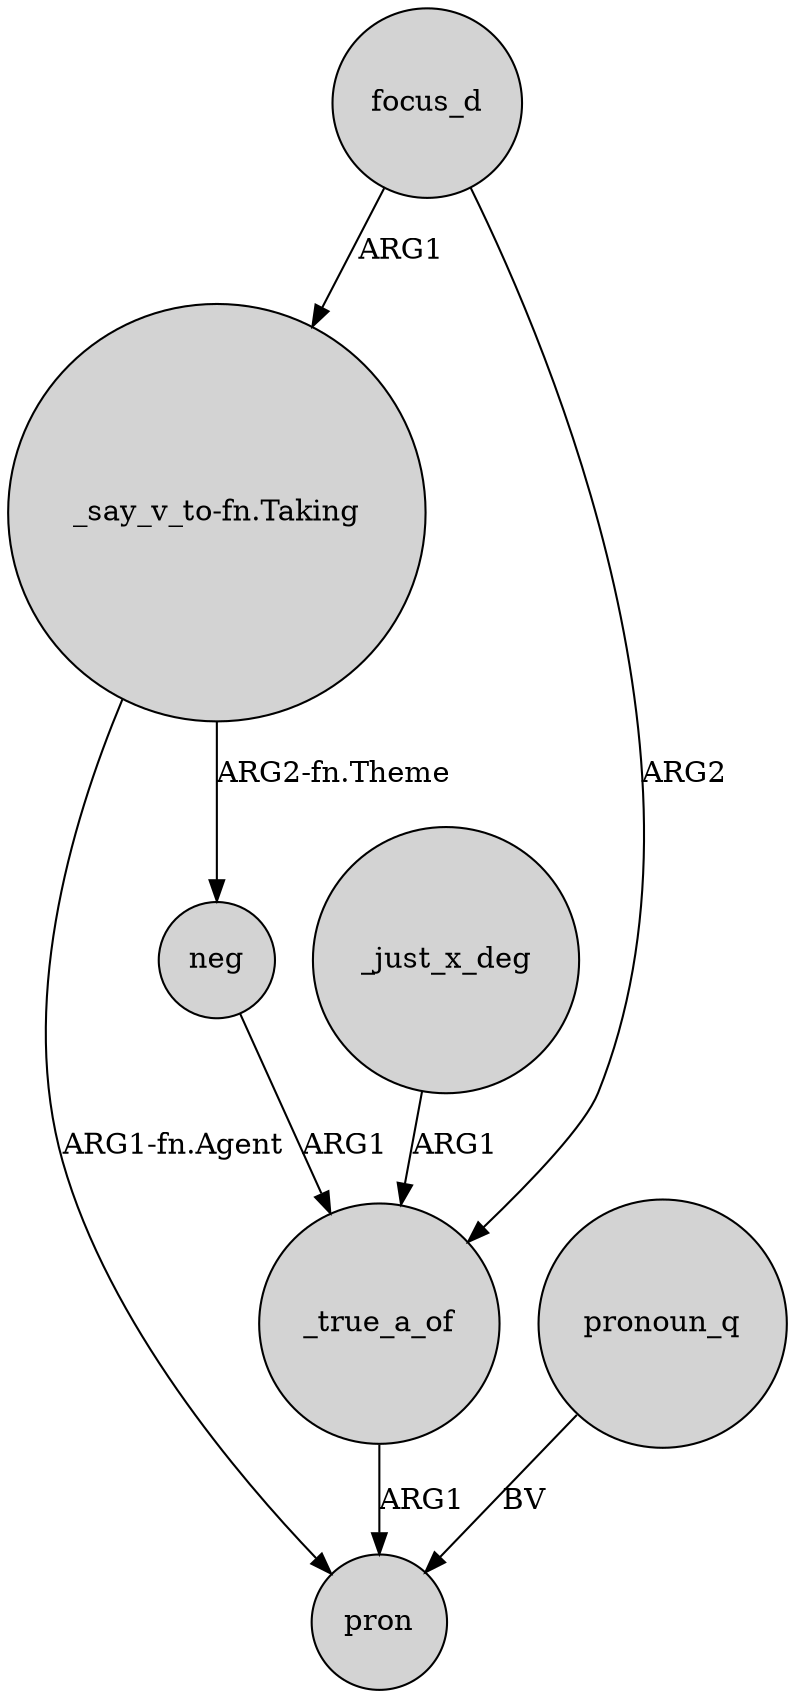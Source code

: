 digraph {
	node [shape=circle style=filled]
	focus_d -> _true_a_of [label=ARG2]
	_just_x_deg -> _true_a_of [label=ARG1]
	"_say_v_to-fn.Taking" -> neg [label="ARG2-fn.Theme"]
	focus_d -> "_say_v_to-fn.Taking" [label=ARG1]
	neg -> _true_a_of [label=ARG1]
	"_say_v_to-fn.Taking" -> pron [label="ARG1-fn.Agent"]
	pronoun_q -> pron [label=BV]
	_true_a_of -> pron [label=ARG1]
}
